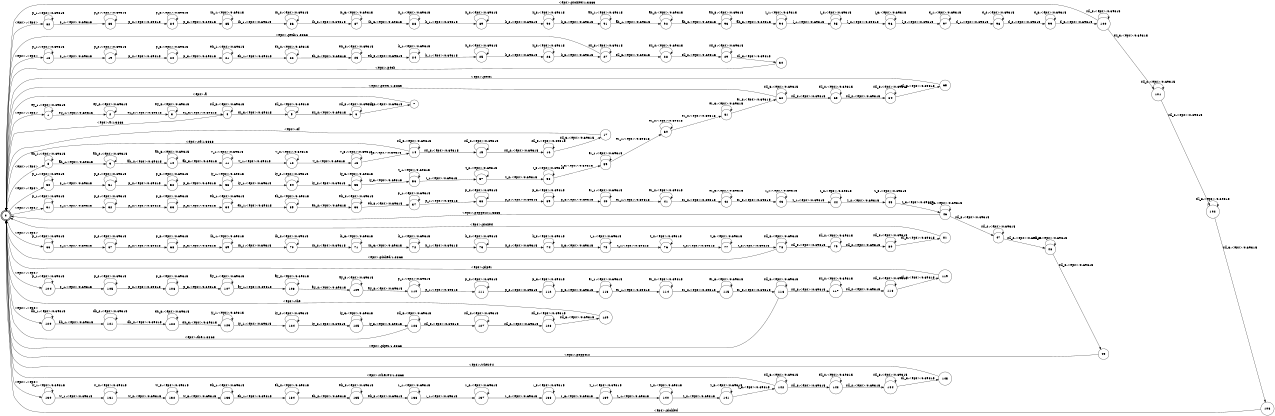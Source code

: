 digraph FST {
rankdir = LR;
size = "8.5,11";
center = 1;
orientation = Portrait;
ranksep = "0.4";
nodesep = "0.25";
0 [label = "0", shape = doublecircle, style = bold, fontsize = 14]
	0 -> 1 [label = "<eps>:<eps>", fontsize = 14];
	0 -> 8 [label = "<eps>:<eps>", fontsize = 14];
	0 -> 18 [label = "<eps>:<eps>", fontsize = 14];
	0 -> 31 [label = "<eps>:<eps>", fontsize = 14];
	0 -> 50 [label = "<eps>:<eps>", fontsize = 14];
	0 -> 66 [label = "<eps>:<eps>", fontsize = 14];
	0 -> 82 [label = "<eps>:<eps>", fontsize = 14];
	0 -> 104 [label = "<eps>:<eps>", fontsize = 14];
	0 -> 120 [label = "<eps>:<eps>", fontsize = 14];
	0 -> 130 [label = "<eps>:<eps>", fontsize = 14];
1 [label = "1", shape = circle, style = solid, fontsize = 14]
	1 -> 1 [label = "ey_1:<eps>/0.69315", fontsize = 14];
	1 -> 2 [label = "ey_1:<eps>/0.69315", fontsize = 14];
2 [label = "2", shape = circle, style = solid, fontsize = 14]
	2 -> 2 [label = "ey_2:<eps>/0.69315", fontsize = 14];
	2 -> 3 [label = "ey_2:<eps>/0.69315", fontsize = 14];
3 [label = "3", shape = circle, style = solid, fontsize = 14]
	3 -> 3 [label = "ey_3:<eps>/0.69315", fontsize = 14];
	3 -> 4 [label = "ey_3:<eps>/0.69315", fontsize = 14];
4 [label = "4", shape = circle, style = solid, fontsize = 14]
	4 -> 4 [label = "sil_3:<eps>/0.69315", fontsize = 14];
	4 -> 0 [label = "<eps>:a/1.3863", fontsize = 14];
	4 -> 5 [label = "sil_3:<eps>/0.69315", fontsize = 14];
5 [label = "5", shape = circle, style = solid, fontsize = 14]
	5 -> 5 [label = "sil_2:<eps>/0.69315", fontsize = 14];
	5 -> 6 [label = "sil_2:<eps>/0.69315", fontsize = 14];
6 [label = "6", shape = circle, style = solid, fontsize = 14]
	6 -> 6 [label = "sil_3:<eps>/0.69315", fontsize = 14];
	6 -> 7 [label = "sil_3:<eps>/0.69315", fontsize = 14];
7 [label = "7", shape = circle, style = solid, fontsize = 14]
	7 -> 0 [label = "<eps>:a", fontsize = 14];
8 [label = "8", shape = circle, style = solid, fontsize = 14]
	8 -> 8 [label = "ah_1:<eps>/0.69315", fontsize = 14];
	8 -> 9 [label = "ah_1:<eps>/0.69315", fontsize = 14];
9 [label = "9", shape = circle, style = solid, fontsize = 14]
	9 -> 9 [label = "ah_2:<eps>/0.69315", fontsize = 14];
	9 -> 10 [label = "ah_2:<eps>/0.69315", fontsize = 14];
10 [label = "10", shape = circle, style = solid, fontsize = 14]
	10 -> 10 [label = "ah_3:<eps>/0.69315", fontsize = 14];
	10 -> 11 [label = "ah_3:<eps>/0.69315", fontsize = 14];
11 [label = "11", shape = circle, style = solid, fontsize = 14]
	11 -> 11 [label = "v_1:<eps>/0.69315", fontsize = 14];
	11 -> 12 [label = "v_1:<eps>/0.69315", fontsize = 14];
12 [label = "12", shape = circle, style = solid, fontsize = 14]
	12 -> 12 [label = "v_2:<eps>/0.69315", fontsize = 14];
	12 -> 13 [label = "v_2:<eps>/0.69315", fontsize = 14];
13 [label = "13", shape = circle, style = solid, fontsize = 14]
	13 -> 13 [label = "v_3:<eps>/0.69315", fontsize = 14];
	13 -> 14 [label = "v_3:<eps>/0.69315", fontsize = 14];
14 [label = "14", shape = circle, style = solid, fontsize = 14]
	14 -> 14 [label = "sil_3:<eps>/0.69315", fontsize = 14];
	14 -> 0 [label = "<eps>:of/1.3863", fontsize = 14];
	14 -> 15 [label = "sil_3:<eps>/0.69315", fontsize = 14];
15 [label = "15", shape = circle, style = solid, fontsize = 14]
	15 -> 15 [label = "sil_2:<eps>/0.69315", fontsize = 14];
	15 -> 16 [label = "sil_2:<eps>/0.69315", fontsize = 14];
16 [label = "16", shape = circle, style = solid, fontsize = 14]
	16 -> 16 [label = "sil_3:<eps>/0.69315", fontsize = 14];
	16 -> 17 [label = "sil_3:<eps>/0.69315", fontsize = 14];
17 [label = "17", shape = circle, style = solid, fontsize = 14]
	17 -> 0 [label = "<eps>:of", fontsize = 14];
18 [label = "18", shape = circle, style = solid, fontsize = 14]
	18 -> 18 [label = "p_1:<eps>/0.69315", fontsize = 14];
	18 -> 19 [label = "p_1:<eps>/0.69315", fontsize = 14];
19 [label = "19", shape = circle, style = solid, fontsize = 14]
	19 -> 19 [label = "p_2:<eps>/0.69315", fontsize = 14];
	19 -> 20 [label = "p_2:<eps>/0.69315", fontsize = 14];
20 [label = "20", shape = circle, style = solid, fontsize = 14]
	20 -> 20 [label = "p_3:<eps>/0.69315", fontsize = 14];
	20 -> 21 [label = "p_3:<eps>/0.69315", fontsize = 14];
21 [label = "21", shape = circle, style = solid, fontsize = 14]
	21 -> 21 [label = "eh_1:<eps>/0.69315", fontsize = 14];
	21 -> 22 [label = "eh_1:<eps>/0.69315", fontsize = 14];
22 [label = "22", shape = circle, style = solid, fontsize = 14]
	22 -> 22 [label = "eh_2:<eps>/0.69315", fontsize = 14];
	22 -> 23 [label = "eh_2:<eps>/0.69315", fontsize = 14];
23 [label = "23", shape = circle, style = solid, fontsize = 14]
	23 -> 23 [label = "eh_3:<eps>/0.69315", fontsize = 14];
	23 -> 24 [label = "eh_3:<eps>/0.69315", fontsize = 14];
24 [label = "24", shape = circle, style = solid, fontsize = 14]
	24 -> 24 [label = "k_1:<eps>/0.69315", fontsize = 14];
	24 -> 25 [label = "k_1:<eps>/0.69315", fontsize = 14];
25 [label = "25", shape = circle, style = solid, fontsize = 14]
	25 -> 25 [label = "k_2:<eps>/0.69315", fontsize = 14];
	25 -> 26 [label = "k_2:<eps>/0.69315", fontsize = 14];
26 [label = "26", shape = circle, style = solid, fontsize = 14]
	26 -> 26 [label = "k_3:<eps>/0.69315", fontsize = 14];
	26 -> 27 [label = "k_3:<eps>/0.69315", fontsize = 14];
27 [label = "27", shape = circle, style = solid, fontsize = 14]
	27 -> 27 [label = "sil_3:<eps>/0.69315", fontsize = 14];
	27 -> 0 [label = "<eps>:peck/1.3863", fontsize = 14];
	27 -> 28 [label = "sil_3:<eps>/0.69315", fontsize = 14];
28 [label = "28", shape = circle, style = solid, fontsize = 14]
	28 -> 28 [label = "sil_2:<eps>/0.69315", fontsize = 14];
	28 -> 29 [label = "sil_2:<eps>/0.69315", fontsize = 14];
29 [label = "29", shape = circle, style = solid, fontsize = 14]
	29 -> 29 [label = "sil_3:<eps>/0.69315", fontsize = 14];
	29 -> 30 [label = "sil_3:<eps>/0.69315", fontsize = 14];
30 [label = "30", shape = circle, style = solid, fontsize = 14]
	30 -> 0 [label = "<eps>:peck", fontsize = 14];
31 [label = "31", shape = circle, style = solid, fontsize = 14]
	31 -> 31 [label = "p_1:<eps>/0.69315", fontsize = 14];
	31 -> 32 [label = "p_1:<eps>/0.69315", fontsize = 14];
32 [label = "32", shape = circle, style = solid, fontsize = 14]
	32 -> 32 [label = "p_2:<eps>/0.69315", fontsize = 14];
	32 -> 33 [label = "p_2:<eps>/0.69315", fontsize = 14];
33 [label = "33", shape = circle, style = solid, fontsize = 14]
	33 -> 33 [label = "p_3:<eps>/0.69315", fontsize = 14];
	33 -> 34 [label = "p_3:<eps>/0.69315", fontsize = 14];
34 [label = "34", shape = circle, style = solid, fontsize = 14]
	34 -> 34 [label = "eh_1:<eps>/0.69315", fontsize = 14];
	34 -> 35 [label = "eh_1:<eps>/0.69315", fontsize = 14];
35 [label = "35", shape = circle, style = solid, fontsize = 14]
	35 -> 35 [label = "eh_2:<eps>/0.69315", fontsize = 14];
	35 -> 36 [label = "eh_2:<eps>/0.69315", fontsize = 14];
36 [label = "36", shape = circle, style = solid, fontsize = 14]
	36 -> 36 [label = "eh_3:<eps>/0.69315", fontsize = 14];
	36 -> 37 [label = "eh_3:<eps>/0.69315", fontsize = 14];
37 [label = "37", shape = circle, style = solid, fontsize = 14]
	37 -> 37 [label = "p_1:<eps>/0.69315", fontsize = 14];
	37 -> 38 [label = "p_1:<eps>/0.69315", fontsize = 14];
38 [label = "38", shape = circle, style = solid, fontsize = 14]
	38 -> 38 [label = "p_2:<eps>/0.69315", fontsize = 14];
	38 -> 39 [label = "p_2:<eps>/0.69315", fontsize = 14];
39 [label = "39", shape = circle, style = solid, fontsize = 14]
	39 -> 39 [label = "p_3:<eps>/0.69315", fontsize = 14];
	39 -> 40 [label = "p_3:<eps>/0.69315", fontsize = 14];
40 [label = "40", shape = circle, style = solid, fontsize = 14]
	40 -> 40 [label = "er_1:<eps>/0.69315", fontsize = 14];
	40 -> 41 [label = "er_1:<eps>/0.69315", fontsize = 14];
41 [label = "41", shape = circle, style = solid, fontsize = 14]
	41 -> 41 [label = "er_2:<eps>/0.69315", fontsize = 14];
	41 -> 42 [label = "er_2:<eps>/0.69315", fontsize = 14];
42 [label = "42", shape = circle, style = solid, fontsize = 14]
	42 -> 42 [label = "er_3:<eps>/0.69315", fontsize = 14];
	42 -> 43 [label = "er_3:<eps>/0.69315", fontsize = 14];
43 [label = "43", shape = circle, style = solid, fontsize = 14]
	43 -> 43 [label = "z_1:<eps>/0.69315", fontsize = 14];
	43 -> 44 [label = "z_1:<eps>/0.69315", fontsize = 14];
44 [label = "44", shape = circle, style = solid, fontsize = 14]
	44 -> 44 [label = "z_2:<eps>/0.69315", fontsize = 14];
	44 -> 45 [label = "z_2:<eps>/0.69315", fontsize = 14];
45 [label = "45", shape = circle, style = solid, fontsize = 14]
	45 -> 45 [label = "z_3:<eps>/0.69315", fontsize = 14];
	45 -> 46 [label = "z_3:<eps>/0.69315", fontsize = 14];
46 [label = "46", shape = circle, style = solid, fontsize = 14]
	46 -> 46 [label = "sil_3:<eps>/0.69315", fontsize = 14];
	46 -> 0 [label = "<eps>:peppers/1.3863", fontsize = 14];
	46 -> 47 [label = "sil_3:<eps>/0.69315", fontsize = 14];
47 [label = "47", shape = circle, style = solid, fontsize = 14]
	47 -> 47 [label = "sil_2:<eps>/0.69315", fontsize = 14];
	47 -> 48 [label = "sil_2:<eps>/0.69315", fontsize = 14];
48 [label = "48", shape = circle, style = solid, fontsize = 14]
	48 -> 48 [label = "sil_3:<eps>/0.69315", fontsize = 14];
	48 -> 49 [label = "sil_3:<eps>/0.69315", fontsize = 14];
49 [label = "49", shape = circle, style = solid, fontsize = 14]
	49 -> 0 [label = "<eps>:peppers", fontsize = 14];
50 [label = "50", shape = circle, style = solid, fontsize = 14]
	50 -> 50 [label = "p_1:<eps>/0.69315", fontsize = 14];
	50 -> 51 [label = "p_1:<eps>/0.69315", fontsize = 14];
51 [label = "51", shape = circle, style = solid, fontsize = 14]
	51 -> 51 [label = "p_2:<eps>/0.69315", fontsize = 14];
	51 -> 52 [label = "p_2:<eps>/0.69315", fontsize = 14];
52 [label = "52", shape = circle, style = solid, fontsize = 14]
	52 -> 52 [label = "p_3:<eps>/0.69315", fontsize = 14];
	52 -> 53 [label = "p_3:<eps>/0.69315", fontsize = 14];
53 [label = "53", shape = circle, style = solid, fontsize = 14]
	53 -> 53 [label = "iy_1:<eps>/0.69315", fontsize = 14];
	53 -> 54 [label = "iy_1:<eps>/0.69315", fontsize = 14];
54 [label = "54", shape = circle, style = solid, fontsize = 14]
	54 -> 54 [label = "iy_2:<eps>/0.69315", fontsize = 14];
	54 -> 55 [label = "iy_2:<eps>/0.69315", fontsize = 14];
55 [label = "55", shape = circle, style = solid, fontsize = 14]
	55 -> 55 [label = "iy_3:<eps>/0.69315", fontsize = 14];
	55 -> 56 [label = "iy_3:<eps>/0.69315", fontsize = 14];
56 [label = "56", shape = circle, style = solid, fontsize = 14]
	56 -> 56 [label = "t_1:<eps>/0.69315", fontsize = 14];
	56 -> 57 [label = "t_1:<eps>/0.69315", fontsize = 14];
57 [label = "57", shape = circle, style = solid, fontsize = 14]
	57 -> 57 [label = "t_2:<eps>/0.69315", fontsize = 14];
	57 -> 58 [label = "t_2:<eps>/0.69315", fontsize = 14];
58 [label = "58", shape = circle, style = solid, fontsize = 14]
	58 -> 58 [label = "t_3:<eps>/0.69315", fontsize = 14];
	58 -> 59 [label = "t_3:<eps>/0.69315", fontsize = 14];
59 [label = "59", shape = circle, style = solid, fontsize = 14]
	59 -> 59 [label = "er_1:<eps>/0.69315", fontsize = 14];
	59 -> 60 [label = "er_1:<eps>/0.69315", fontsize = 14];
60 [label = "60", shape = circle, style = solid, fontsize = 14]
	60 -> 60 [label = "er_2:<eps>/0.69315", fontsize = 14];
	60 -> 61 [label = "er_2:<eps>/0.69315", fontsize = 14];
61 [label = "61", shape = circle, style = solid, fontsize = 14]
	61 -> 61 [label = "er_3:<eps>/0.69315", fontsize = 14];
	61 -> 62 [label = "er_3:<eps>/0.69315", fontsize = 14];
62 [label = "62", shape = circle, style = solid, fontsize = 14]
	62 -> 62 [label = "sil_3:<eps>/0.69315", fontsize = 14];
	62 -> 0 [label = "<eps>:peter/1.3863", fontsize = 14];
	62 -> 63 [label = "sil_3:<eps>/0.69315", fontsize = 14];
63 [label = "63", shape = circle, style = solid, fontsize = 14]
	63 -> 63 [label = "sil_2:<eps>/0.69315", fontsize = 14];
	63 -> 64 [label = "sil_2:<eps>/0.69315", fontsize = 14];
64 [label = "64", shape = circle, style = solid, fontsize = 14]
	64 -> 64 [label = "sil_3:<eps>/0.69315", fontsize = 14];
	64 -> 65 [label = "sil_3:<eps>/0.69315", fontsize = 14];
65 [label = "65", shape = circle, style = solid, fontsize = 14]
	65 -> 0 [label = "<eps>:peter", fontsize = 14];
66 [label = "66", shape = circle, style = solid, fontsize = 14]
	66 -> 66 [label = "p_1:<eps>/0.69315", fontsize = 14];
	66 -> 67 [label = "p_1:<eps>/0.69315", fontsize = 14];
67 [label = "67", shape = circle, style = solid, fontsize = 14]
	67 -> 67 [label = "p_2:<eps>/0.69315", fontsize = 14];
	67 -> 68 [label = "p_2:<eps>/0.69315", fontsize = 14];
68 [label = "68", shape = circle, style = solid, fontsize = 14]
	68 -> 68 [label = "p_3:<eps>/0.69315", fontsize = 14];
	68 -> 69 [label = "p_3:<eps>/0.69315", fontsize = 14];
69 [label = "69", shape = circle, style = solid, fontsize = 14]
	69 -> 69 [label = "ih_1:<eps>/0.69315", fontsize = 14];
	69 -> 70 [label = "ih_1:<eps>/0.69315", fontsize = 14];
70 [label = "70", shape = circle, style = solid, fontsize = 14]
	70 -> 70 [label = "ih_2:<eps>/0.69315", fontsize = 14];
	70 -> 71 [label = "ih_2:<eps>/0.69315", fontsize = 14];
71 [label = "71", shape = circle, style = solid, fontsize = 14]
	71 -> 71 [label = "ih_3:<eps>/0.69315", fontsize = 14];
	71 -> 72 [label = "ih_3:<eps>/0.69315", fontsize = 14];
72 [label = "72", shape = circle, style = solid, fontsize = 14]
	72 -> 72 [label = "k_1:<eps>/0.69315", fontsize = 14];
	72 -> 73 [label = "k_1:<eps>/0.69315", fontsize = 14];
73 [label = "73", shape = circle, style = solid, fontsize = 14]
	73 -> 73 [label = "k_2:<eps>/0.69315", fontsize = 14];
	73 -> 74 [label = "k_2:<eps>/0.69315", fontsize = 14];
74 [label = "74", shape = circle, style = solid, fontsize = 14]
	74 -> 74 [label = "k_3:<eps>/0.69315", fontsize = 14];
	74 -> 75 [label = "k_3:<eps>/0.69315", fontsize = 14];
75 [label = "75", shape = circle, style = solid, fontsize = 14]
	75 -> 75 [label = "t_1:<eps>/0.69315", fontsize = 14];
	75 -> 76 [label = "t_1:<eps>/0.69315", fontsize = 14];
76 [label = "76", shape = circle, style = solid, fontsize = 14]
	76 -> 76 [label = "t_2:<eps>/0.69315", fontsize = 14];
	76 -> 77 [label = "t_2:<eps>/0.69315", fontsize = 14];
77 [label = "77", shape = circle, style = solid, fontsize = 14]
	77 -> 77 [label = "t_3:<eps>/0.69315", fontsize = 14];
	77 -> 78 [label = "t_3:<eps>/0.69315", fontsize = 14];
78 [label = "78", shape = circle, style = solid, fontsize = 14]
	78 -> 78 [label = "sil_3:<eps>/0.69315", fontsize = 14];
	78 -> 0 [label = "<eps>:picked/1.3863", fontsize = 14];
	78 -> 79 [label = "sil_3:<eps>/0.69315", fontsize = 14];
79 [label = "79", shape = circle, style = solid, fontsize = 14]
	79 -> 79 [label = "sil_2:<eps>/0.69315", fontsize = 14];
	79 -> 80 [label = "sil_2:<eps>/0.69315", fontsize = 14];
80 [label = "80", shape = circle, style = solid, fontsize = 14]
	80 -> 80 [label = "sil_3:<eps>/0.69315", fontsize = 14];
	80 -> 81 [label = "sil_3:<eps>/0.69315", fontsize = 14];
81 [label = "81", shape = circle, style = solid, fontsize = 14]
	81 -> 0 [label = "<eps>:picked", fontsize = 14];
82 [label = "82", shape = circle, style = solid, fontsize = 14]
	82 -> 82 [label = "p_1:<eps>/0.69315", fontsize = 14];
	82 -> 83 [label = "p_1:<eps>/0.69315", fontsize = 14];
83 [label = "83", shape = circle, style = solid, fontsize = 14]
	83 -> 83 [label = "p_2:<eps>/0.69315", fontsize = 14];
	83 -> 84 [label = "p_2:<eps>/0.69315", fontsize = 14];
84 [label = "84", shape = circle, style = solid, fontsize = 14]
	84 -> 84 [label = "p_3:<eps>/0.69315", fontsize = 14];
	84 -> 85 [label = "p_3:<eps>/0.69315", fontsize = 14];
85 [label = "85", shape = circle, style = solid, fontsize = 14]
	85 -> 85 [label = "ih_1:<eps>/0.69315", fontsize = 14];
	85 -> 86 [label = "ih_1:<eps>/0.69315", fontsize = 14];
86 [label = "86", shape = circle, style = solid, fontsize = 14]
	86 -> 86 [label = "ih_2:<eps>/0.69315", fontsize = 14];
	86 -> 87 [label = "ih_2:<eps>/0.69315", fontsize = 14];
87 [label = "87", shape = circle, style = solid, fontsize = 14]
	87 -> 87 [label = "ih_3:<eps>/0.69315", fontsize = 14];
	87 -> 88 [label = "ih_3:<eps>/0.69315", fontsize = 14];
88 [label = "88", shape = circle, style = solid, fontsize = 14]
	88 -> 88 [label = "k_1:<eps>/0.69315", fontsize = 14];
	88 -> 89 [label = "k_1:<eps>/0.69315", fontsize = 14];
89 [label = "89", shape = circle, style = solid, fontsize = 14]
	89 -> 89 [label = "k_2:<eps>/0.69315", fontsize = 14];
	89 -> 90 [label = "k_2:<eps>/0.69315", fontsize = 14];
90 [label = "90", shape = circle, style = solid, fontsize = 14]
	90 -> 90 [label = "k_3:<eps>/0.69315", fontsize = 14];
	90 -> 91 [label = "k_3:<eps>/0.69315", fontsize = 14];
91 [label = "91", shape = circle, style = solid, fontsize = 14]
	91 -> 91 [label = "ah_1:<eps>/0.69315", fontsize = 14];
	91 -> 92 [label = "ah_1:<eps>/0.69315", fontsize = 14];
92 [label = "92", shape = circle, style = solid, fontsize = 14]
	92 -> 92 [label = "ah_2:<eps>/0.69315", fontsize = 14];
	92 -> 93 [label = "ah_2:<eps>/0.69315", fontsize = 14];
93 [label = "93", shape = circle, style = solid, fontsize = 14]
	93 -> 93 [label = "ah_3:<eps>/0.69315", fontsize = 14];
	93 -> 94 [label = "ah_3:<eps>/0.69315", fontsize = 14];
94 [label = "94", shape = circle, style = solid, fontsize = 14]
	94 -> 94 [label = "l_1:<eps>/0.69315", fontsize = 14];
	94 -> 95 [label = "l_1:<eps>/0.69315", fontsize = 14];
95 [label = "95", shape = circle, style = solid, fontsize = 14]
	95 -> 95 [label = "l_2:<eps>/0.69315", fontsize = 14];
	95 -> 96 [label = "l_2:<eps>/0.69315", fontsize = 14];
96 [label = "96", shape = circle, style = solid, fontsize = 14]
	96 -> 96 [label = "l_3:<eps>/0.69315", fontsize = 14];
	96 -> 97 [label = "l_3:<eps>/0.69315", fontsize = 14];
97 [label = "97", shape = circle, style = solid, fontsize = 14]
	97 -> 97 [label = "d_1:<eps>/0.69315", fontsize = 14];
	97 -> 98 [label = "d_1:<eps>/0.69315", fontsize = 14];
98 [label = "98", shape = circle, style = solid, fontsize = 14]
	98 -> 98 [label = "d_2:<eps>/0.69315", fontsize = 14];
	98 -> 99 [label = "d_2:<eps>/0.69315", fontsize = 14];
99 [label = "99", shape = circle, style = solid, fontsize = 14]
	99 -> 99 [label = "d_3:<eps>/0.69315", fontsize = 14];
	99 -> 100 [label = "d_3:<eps>/0.69315", fontsize = 14];
100 [label = "100", shape = circle, style = solid, fontsize = 14]
	100 -> 100 [label = "sil_3:<eps>/0.69315", fontsize = 14];
	100 -> 0 [label = "<eps>:pickled/1.3863", fontsize = 14];
	100 -> 101 [label = "sil_3:<eps>/0.69315", fontsize = 14];
101 [label = "101", shape = circle, style = solid, fontsize = 14]
	101 -> 101 [label = "sil_2:<eps>/0.69315", fontsize = 14];
	101 -> 102 [label = "sil_2:<eps>/0.69315", fontsize = 14];
102 [label = "102", shape = circle, style = solid, fontsize = 14]
	102 -> 102 [label = "sil_3:<eps>/0.69315", fontsize = 14];
	102 -> 103 [label = "sil_3:<eps>/0.69315", fontsize = 14];
103 [label = "103", shape = circle, style = solid, fontsize = 14]
	103 -> 0 [label = "<eps>:pickled", fontsize = 14];
104 [label = "104", shape = circle, style = solid, fontsize = 14]
	104 -> 104 [label = "p_1:<eps>/0.69315", fontsize = 14];
	104 -> 105 [label = "p_1:<eps>/0.69315", fontsize = 14];
105 [label = "105", shape = circle, style = solid, fontsize = 14]
	105 -> 105 [label = "p_2:<eps>/0.69315", fontsize = 14];
	105 -> 106 [label = "p_2:<eps>/0.69315", fontsize = 14];
106 [label = "106", shape = circle, style = solid, fontsize = 14]
	106 -> 106 [label = "p_3:<eps>/0.69315", fontsize = 14];
	106 -> 107 [label = "p_3:<eps>/0.69315", fontsize = 14];
107 [label = "107", shape = circle, style = solid, fontsize = 14]
	107 -> 107 [label = "ay_1:<eps>/0.69315", fontsize = 14];
	107 -> 108 [label = "ay_1:<eps>/0.69315", fontsize = 14];
108 [label = "108", shape = circle, style = solid, fontsize = 14]
	108 -> 108 [label = "ay_2:<eps>/0.69315", fontsize = 14];
	108 -> 109 [label = "ay_2:<eps>/0.69315", fontsize = 14];
109 [label = "109", shape = circle, style = solid, fontsize = 14]
	109 -> 109 [label = "ay_3:<eps>/0.69315", fontsize = 14];
	109 -> 110 [label = "ay_3:<eps>/0.69315", fontsize = 14];
110 [label = "110", shape = circle, style = solid, fontsize = 14]
	110 -> 110 [label = "p_1:<eps>/0.69315", fontsize = 14];
	110 -> 111 [label = "p_1:<eps>/0.69315", fontsize = 14];
111 [label = "111", shape = circle, style = solid, fontsize = 14]
	111 -> 111 [label = "p_2:<eps>/0.69315", fontsize = 14];
	111 -> 112 [label = "p_2:<eps>/0.69315", fontsize = 14];
112 [label = "112", shape = circle, style = solid, fontsize = 14]
	112 -> 112 [label = "p_3:<eps>/0.69315", fontsize = 14];
	112 -> 113 [label = "p_3:<eps>/0.69315", fontsize = 14];
113 [label = "113", shape = circle, style = solid, fontsize = 14]
	113 -> 113 [label = "er_1:<eps>/0.69315", fontsize = 14];
	113 -> 114 [label = "er_1:<eps>/0.69315", fontsize = 14];
114 [label = "114", shape = circle, style = solid, fontsize = 14]
	114 -> 114 [label = "er_2:<eps>/0.69315", fontsize = 14];
	114 -> 115 [label = "er_2:<eps>/0.69315", fontsize = 14];
115 [label = "115", shape = circle, style = solid, fontsize = 14]
	115 -> 115 [label = "er_3:<eps>/0.69315", fontsize = 14];
	115 -> 116 [label = "er_3:<eps>/0.69315", fontsize = 14];
116 [label = "116", shape = circle, style = solid, fontsize = 14]
	116 -> 116 [label = "sil_3:<eps>/0.69315", fontsize = 14];
	116 -> 0 [label = "<eps>:piper/1.3863", fontsize = 14];
	116 -> 117 [label = "sil_3:<eps>/0.69315", fontsize = 14];
117 [label = "117", shape = circle, style = solid, fontsize = 14]
	117 -> 117 [label = "sil_2:<eps>/0.69315", fontsize = 14];
	117 -> 118 [label = "sil_2:<eps>/0.69315", fontsize = 14];
118 [label = "118", shape = circle, style = solid, fontsize = 14]
	118 -> 118 [label = "sil_3:<eps>/0.69315", fontsize = 14];
	118 -> 119 [label = "sil_3:<eps>/0.69315", fontsize = 14];
119 [label = "119", shape = circle, style = solid, fontsize = 14]
	119 -> 0 [label = "<eps>:piper", fontsize = 14];
120 [label = "120", shape = circle, style = solid, fontsize = 14]
	120 -> 120 [label = "dh_1:<eps>/0.69315", fontsize = 14];
	120 -> 121 [label = "dh_1:<eps>/0.69315", fontsize = 14];
121 [label = "121", shape = circle, style = solid, fontsize = 14]
	121 -> 121 [label = "dh_2:<eps>/0.69315", fontsize = 14];
	121 -> 122 [label = "dh_2:<eps>/0.69315", fontsize = 14];
122 [label = "122", shape = circle, style = solid, fontsize = 14]
	122 -> 122 [label = "dh_3:<eps>/0.69315", fontsize = 14];
	122 -> 123 [label = "dh_3:<eps>/0.69315", fontsize = 14];
123 [label = "123", shape = circle, style = solid, fontsize = 14]
	123 -> 123 [label = "iy_1:<eps>/0.69315", fontsize = 14];
	123 -> 124 [label = "iy_1:<eps>/0.69315", fontsize = 14];
124 [label = "124", shape = circle, style = solid, fontsize = 14]
	124 -> 124 [label = "iy_2:<eps>/0.69315", fontsize = 14];
	124 -> 125 [label = "iy_2:<eps>/0.69315", fontsize = 14];
125 [label = "125", shape = circle, style = solid, fontsize = 14]
	125 -> 125 [label = "iy_3:<eps>/0.69315", fontsize = 14];
	125 -> 126 [label = "iy_3:<eps>/0.69315", fontsize = 14];
126 [label = "126", shape = circle, style = solid, fontsize = 14]
	126 -> 126 [label = "sil_3:<eps>/0.69315", fontsize = 14];
	126 -> 0 [label = "<eps>:the/1.3863", fontsize = 14];
	126 -> 127 [label = "sil_3:<eps>/0.69315", fontsize = 14];
127 [label = "127", shape = circle, style = solid, fontsize = 14]
	127 -> 127 [label = "sil_2:<eps>/0.69315", fontsize = 14];
	127 -> 128 [label = "sil_2:<eps>/0.69315", fontsize = 14];
128 [label = "128", shape = circle, style = solid, fontsize = 14]
	128 -> 128 [label = "sil_3:<eps>/0.69315", fontsize = 14];
	128 -> 129 [label = "sil_3:<eps>/0.69315", fontsize = 14];
129 [label = "129", shape = circle, style = solid, fontsize = 14]
	129 -> 0 [label = "<eps>:the", fontsize = 14];
130 [label = "130", shape = circle, style = solid, fontsize = 14]
	130 -> 130 [label = "w_1:<eps>/0.69315", fontsize = 14];
	130 -> 131 [label = "w_1:<eps>/0.69315", fontsize = 14];
131 [label = "131", shape = circle, style = solid, fontsize = 14]
	131 -> 131 [label = "w_2:<eps>/0.69315", fontsize = 14];
	131 -> 132 [label = "w_2:<eps>/0.69315", fontsize = 14];
132 [label = "132", shape = circle, style = solid, fontsize = 14]
	132 -> 132 [label = "w_3:<eps>/0.69315", fontsize = 14];
	132 -> 133 [label = "w_3:<eps>/0.69315", fontsize = 14];
133 [label = "133", shape = circle, style = solid, fontsize = 14]
	133 -> 133 [label = "eh_1:<eps>/0.69315", fontsize = 14];
	133 -> 134 [label = "eh_1:<eps>/0.69315", fontsize = 14];
134 [label = "134", shape = circle, style = solid, fontsize = 14]
	134 -> 134 [label = "eh_2:<eps>/0.69315", fontsize = 14];
	134 -> 135 [label = "eh_2:<eps>/0.69315", fontsize = 14];
135 [label = "135", shape = circle, style = solid, fontsize = 14]
	135 -> 135 [label = "eh_3:<eps>/0.69315", fontsize = 14];
	135 -> 136 [label = "eh_3:<eps>/0.69315", fontsize = 14];
136 [label = "136", shape = circle, style = solid, fontsize = 14]
	136 -> 136 [label = "r_1:<eps>/0.69315", fontsize = 14];
	136 -> 137 [label = "r_1:<eps>/0.69315", fontsize = 14];
137 [label = "137", shape = circle, style = solid, fontsize = 14]
	137 -> 137 [label = "r_2:<eps>/0.69315", fontsize = 14];
	137 -> 138 [label = "r_2:<eps>/0.69315", fontsize = 14];
138 [label = "138", shape = circle, style = solid, fontsize = 14]
	138 -> 138 [label = "r_3:<eps>/0.69315", fontsize = 14];
	138 -> 139 [label = "r_3:<eps>/0.69315", fontsize = 14];
139 [label = "139", shape = circle, style = solid, fontsize = 14]
	139 -> 139 [label = "z_1:<eps>/0.69315", fontsize = 14];
	139 -> 140 [label = "z_1:<eps>/0.69315", fontsize = 14];
140 [label = "140", shape = circle, style = solid, fontsize = 14]
	140 -> 140 [label = "z_2:<eps>/0.69315", fontsize = 14];
	140 -> 141 [label = "z_2:<eps>/0.69315", fontsize = 14];
141 [label = "141", shape = circle, style = solid, fontsize = 14]
	141 -> 141 [label = "z_3:<eps>/0.69315", fontsize = 14];
	141 -> 142 [label = "z_3:<eps>/0.69315", fontsize = 14];
142 [label = "142", shape = circle, style = solid, fontsize = 14]
	142 -> 142 [label = "sil_3:<eps>/0.69315", fontsize = 14];
	142 -> 0 [label = "<eps>:where's/1.3863", fontsize = 14];
	142 -> 143 [label = "sil_3:<eps>/0.69315", fontsize = 14];
143 [label = "143", shape = circle, style = solid, fontsize = 14]
	143 -> 143 [label = "sil_2:<eps>/0.69315", fontsize = 14];
	143 -> 144 [label = "sil_2:<eps>/0.69315", fontsize = 14];
144 [label = "144", shape = circle, style = solid, fontsize = 14]
	144 -> 144 [label = "sil_3:<eps>/0.69315", fontsize = 14];
	144 -> 145 [label = "sil_3:<eps>/0.69315", fontsize = 14];
145 [label = "145", shape = circle, style = solid, fontsize = 14]
	145 -> 0 [label = "<eps>:where's", fontsize = 14];
}
